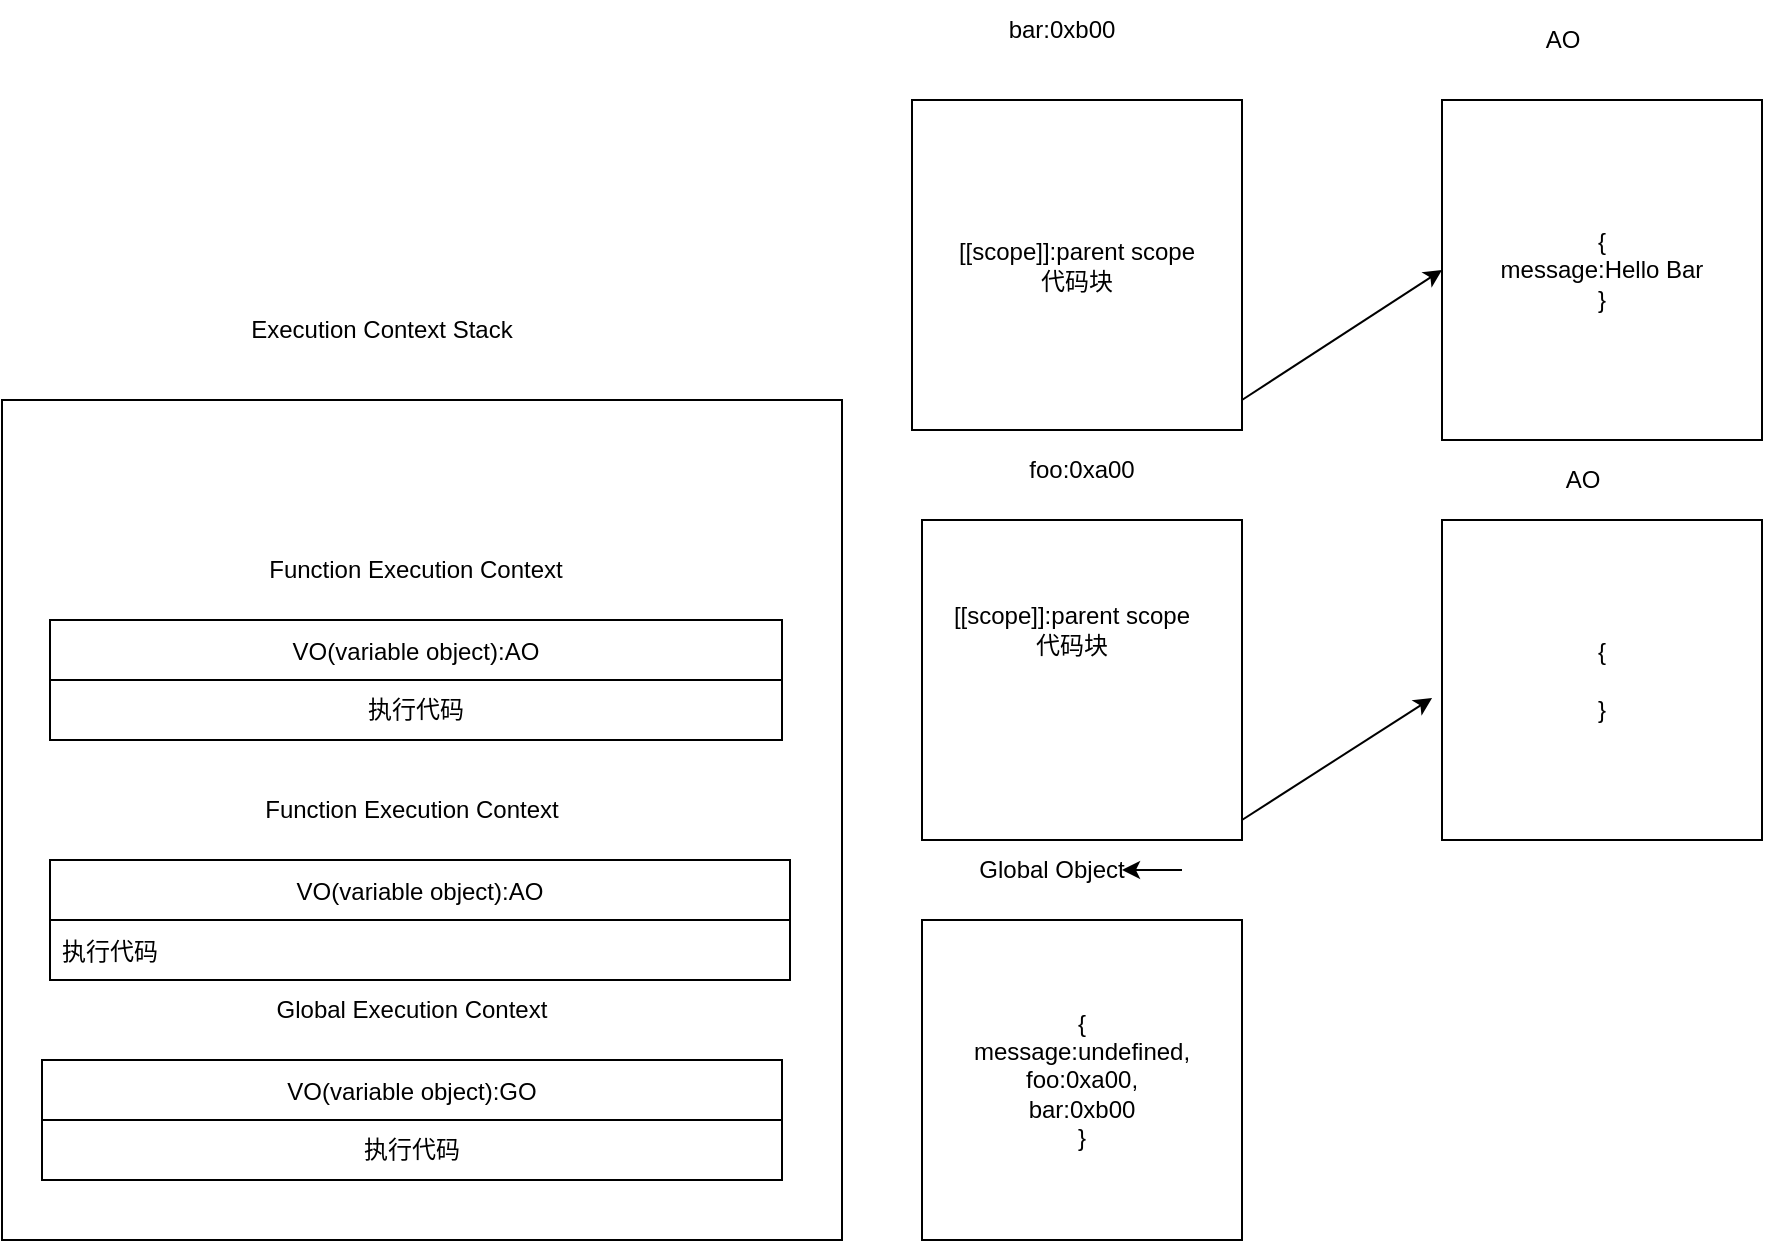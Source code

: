 <mxfile>
    <diagram id="OfeZRlVBRkYjE4DI2M1j" name="第 1 页">
        <mxGraphModel dx="790" dy="1689" grid="1" gridSize="10" guides="1" tooltips="1" connect="1" arrows="1" fold="1" page="1" pageScale="1" pageWidth="827" pageHeight="1169" math="0" shadow="0">
            <root>
                <mxCell id="0"/>
                <mxCell id="1" parent="0"/>
                <mxCell id="2" value="" style="whiteSpace=wrap;html=1;aspect=fixed;" vertex="1" parent="1">
                    <mxGeometry x="20" y="60" width="420" height="420" as="geometry"/>
                </mxCell>
                <mxCell id="3" value="Execution Context Stack" style="text;html=1;strokeColor=none;fillColor=none;align=center;verticalAlign=middle;whiteSpace=wrap;rounded=0;" vertex="1" parent="1">
                    <mxGeometry x="70" y="10" width="280" height="30" as="geometry"/>
                </mxCell>
                <mxCell id="4" value="VO(variable object):GO" style="swimlane;fontStyle=0;childLayout=stackLayout;horizontal=1;startSize=30;horizontalStack=0;resizeParent=1;resizeParentMax=0;resizeLast=0;collapsible=1;marginBottom=0;" vertex="1" parent="1">
                    <mxGeometry x="40" y="390" width="370" height="60" as="geometry"/>
                </mxCell>
                <mxCell id="8" value="执行代码" style="text;html=1;strokeColor=none;fillColor=none;align=center;verticalAlign=middle;whiteSpace=wrap;rounded=0;" vertex="1" parent="4">
                    <mxGeometry y="30" width="370" height="30" as="geometry"/>
                </mxCell>
                <mxCell id="9" value="Global Execution Context" style="text;html=1;strokeColor=none;fillColor=none;align=center;verticalAlign=middle;whiteSpace=wrap;rounded=0;" vertex="1" parent="1">
                    <mxGeometry x="105" y="350" width="240" height="30" as="geometry"/>
                </mxCell>
                <mxCell id="10" value="" style="whiteSpace=wrap;html=1;aspect=fixed;" vertex="1" parent="1">
                    <mxGeometry x="480" y="320" width="160" height="160" as="geometry"/>
                </mxCell>
                <mxCell id="12" style="edgeStyle=none;html=1;exitX=1;exitY=0.5;exitDx=0;exitDy=0;" edge="1" parent="1" source="11">
                    <mxGeometry relative="1" as="geometry">
                        <mxPoint x="580" y="295" as="targetPoint"/>
                    </mxGeometry>
                </mxCell>
                <mxCell id="11" value="Global Object" style="text;html=1;strokeColor=none;fillColor=none;align=center;verticalAlign=middle;whiteSpace=wrap;rounded=0;" vertex="1" parent="1">
                    <mxGeometry x="480" y="280" width="130" height="30" as="geometry"/>
                </mxCell>
                <mxCell id="13" value="{&lt;br&gt;message:undefined,&lt;br&gt;foo:0xa00,&lt;br&gt;bar:0xb00&lt;br&gt;}" style="text;html=1;strokeColor=none;fillColor=none;align=center;verticalAlign=middle;whiteSpace=wrap;rounded=0;" vertex="1" parent="1">
                    <mxGeometry x="510" y="360" width="100" height="80" as="geometry"/>
                </mxCell>
                <mxCell id="14" value="" style="whiteSpace=wrap;html=1;aspect=fixed;" vertex="1" parent="1">
                    <mxGeometry x="480" y="120" width="160" height="160" as="geometry"/>
                </mxCell>
                <mxCell id="15" value="foo:0xa00" style="text;html=1;strokeColor=none;fillColor=none;align=center;verticalAlign=middle;whiteSpace=wrap;rounded=0;" vertex="1" parent="1">
                    <mxGeometry x="530" y="80" width="60" height="30" as="geometry"/>
                </mxCell>
                <mxCell id="16" value="[[scope]]:parent scope&lt;br&gt;代码块" style="text;html=1;strokeColor=none;fillColor=none;align=center;verticalAlign=middle;whiteSpace=wrap;rounded=0;" vertex="1" parent="1">
                    <mxGeometry x="480" y="160" width="150" height="30" as="geometry"/>
                </mxCell>
                <mxCell id="17" value="&lt;span&gt;[[scope]]:parent scope&lt;/span&gt;&lt;br&gt;&lt;span&gt;代码块&lt;/span&gt;" style="whiteSpace=wrap;html=1;aspect=fixed;" vertex="1" parent="1">
                    <mxGeometry x="475" y="-90" width="165" height="165" as="geometry"/>
                </mxCell>
                <mxCell id="18" value="bar:0xb00" style="text;html=1;strokeColor=none;fillColor=none;align=center;verticalAlign=middle;whiteSpace=wrap;rounded=0;" vertex="1" parent="1">
                    <mxGeometry x="480" y="-140" width="140" height="30" as="geometry"/>
                </mxCell>
                <mxCell id="19" value="VO(variable object):AO" style="swimlane;fontStyle=0;childLayout=stackLayout;horizontal=1;startSize=30;horizontalStack=0;resizeParent=1;resizeParentMax=0;resizeLast=0;collapsible=1;marginBottom=0;" vertex="1" parent="1">
                    <mxGeometry x="44" y="290" width="370" height="60" as="geometry"/>
                </mxCell>
                <mxCell id="20" value="执行代码" style="text;strokeColor=none;fillColor=none;align=left;verticalAlign=middle;spacingLeft=4;spacingRight=4;overflow=hidden;points=[[0,0.5],[1,0.5]];portConstraint=eastwest;rotatable=0;" vertex="1" parent="19">
                    <mxGeometry y="30" width="370" height="30" as="geometry"/>
                </mxCell>
                <mxCell id="23" value="{&lt;br&gt;&lt;br&gt;}" style="whiteSpace=wrap;html=1;aspect=fixed;" vertex="1" parent="1">
                    <mxGeometry x="740" y="120" width="160" height="160" as="geometry"/>
                </mxCell>
                <mxCell id="24" value="" style="endArrow=classic;html=1;entryX=-0.031;entryY=0.556;entryDx=0;entryDy=0;entryPerimeter=0;" edge="1" parent="1" target="23">
                    <mxGeometry width="50" height="50" relative="1" as="geometry">
                        <mxPoint x="640" y="270" as="sourcePoint"/>
                        <mxPoint x="690" y="220" as="targetPoint"/>
                    </mxGeometry>
                </mxCell>
                <mxCell id="25" value="AO" style="text;html=1;align=center;verticalAlign=middle;resizable=0;points=[];autosize=1;strokeColor=none;fillColor=none;" vertex="1" parent="1">
                    <mxGeometry x="795" y="90" width="30" height="20" as="geometry"/>
                </mxCell>
                <mxCell id="26" value="{&lt;br&gt;message:Hello Bar&lt;br&gt;}" style="whiteSpace=wrap;html=1;" vertex="1" parent="1">
                    <mxGeometry x="740" y="-90" width="160" height="170" as="geometry"/>
                </mxCell>
                <mxCell id="27" value="AO" style="text;html=1;align=center;verticalAlign=middle;resizable=0;points=[];autosize=1;strokeColor=none;fillColor=none;" vertex="1" parent="1">
                    <mxGeometry x="785" y="-130" width="30" height="20" as="geometry"/>
                </mxCell>
                <mxCell id="29" value="" style="endArrow=classic;html=1;entryX=0;entryY=0.5;entryDx=0;entryDy=0;" edge="1" parent="1" target="26">
                    <mxGeometry width="50" height="50" relative="1" as="geometry">
                        <mxPoint x="640" y="60" as="sourcePoint"/>
                        <mxPoint x="690" y="10" as="targetPoint"/>
                    </mxGeometry>
                </mxCell>
                <mxCell id="30" value="Function Execution Context" style="text;html=1;strokeColor=none;fillColor=none;align=center;verticalAlign=middle;whiteSpace=wrap;rounded=0;" vertex="1" parent="1">
                    <mxGeometry x="100" y="250" width="250" height="30" as="geometry"/>
                </mxCell>
                <mxCell id="31" value="VO(variable object):AO" style="swimlane;fontStyle=0;childLayout=stackLayout;horizontal=1;startSize=30;horizontalStack=0;resizeParent=1;resizeParentMax=0;resizeLast=0;collapsible=1;marginBottom=0;" vertex="1" parent="1">
                    <mxGeometry x="44" y="170" width="366" height="60" as="geometry"/>
                </mxCell>
                <mxCell id="37" value="执行代码" style="text;html=1;strokeColor=none;fillColor=none;align=center;verticalAlign=middle;whiteSpace=wrap;rounded=0;" vertex="1" parent="31">
                    <mxGeometry y="30" width="366" height="30" as="geometry"/>
                </mxCell>
                <mxCell id="36" value="Function Execution Context" style="text;html=1;strokeColor=none;fillColor=none;align=center;verticalAlign=middle;whiteSpace=wrap;rounded=0;" vertex="1" parent="1">
                    <mxGeometry x="44" y="130" width="366" height="30" as="geometry"/>
                </mxCell>
            </root>
        </mxGraphModel>
    </diagram>
</mxfile>